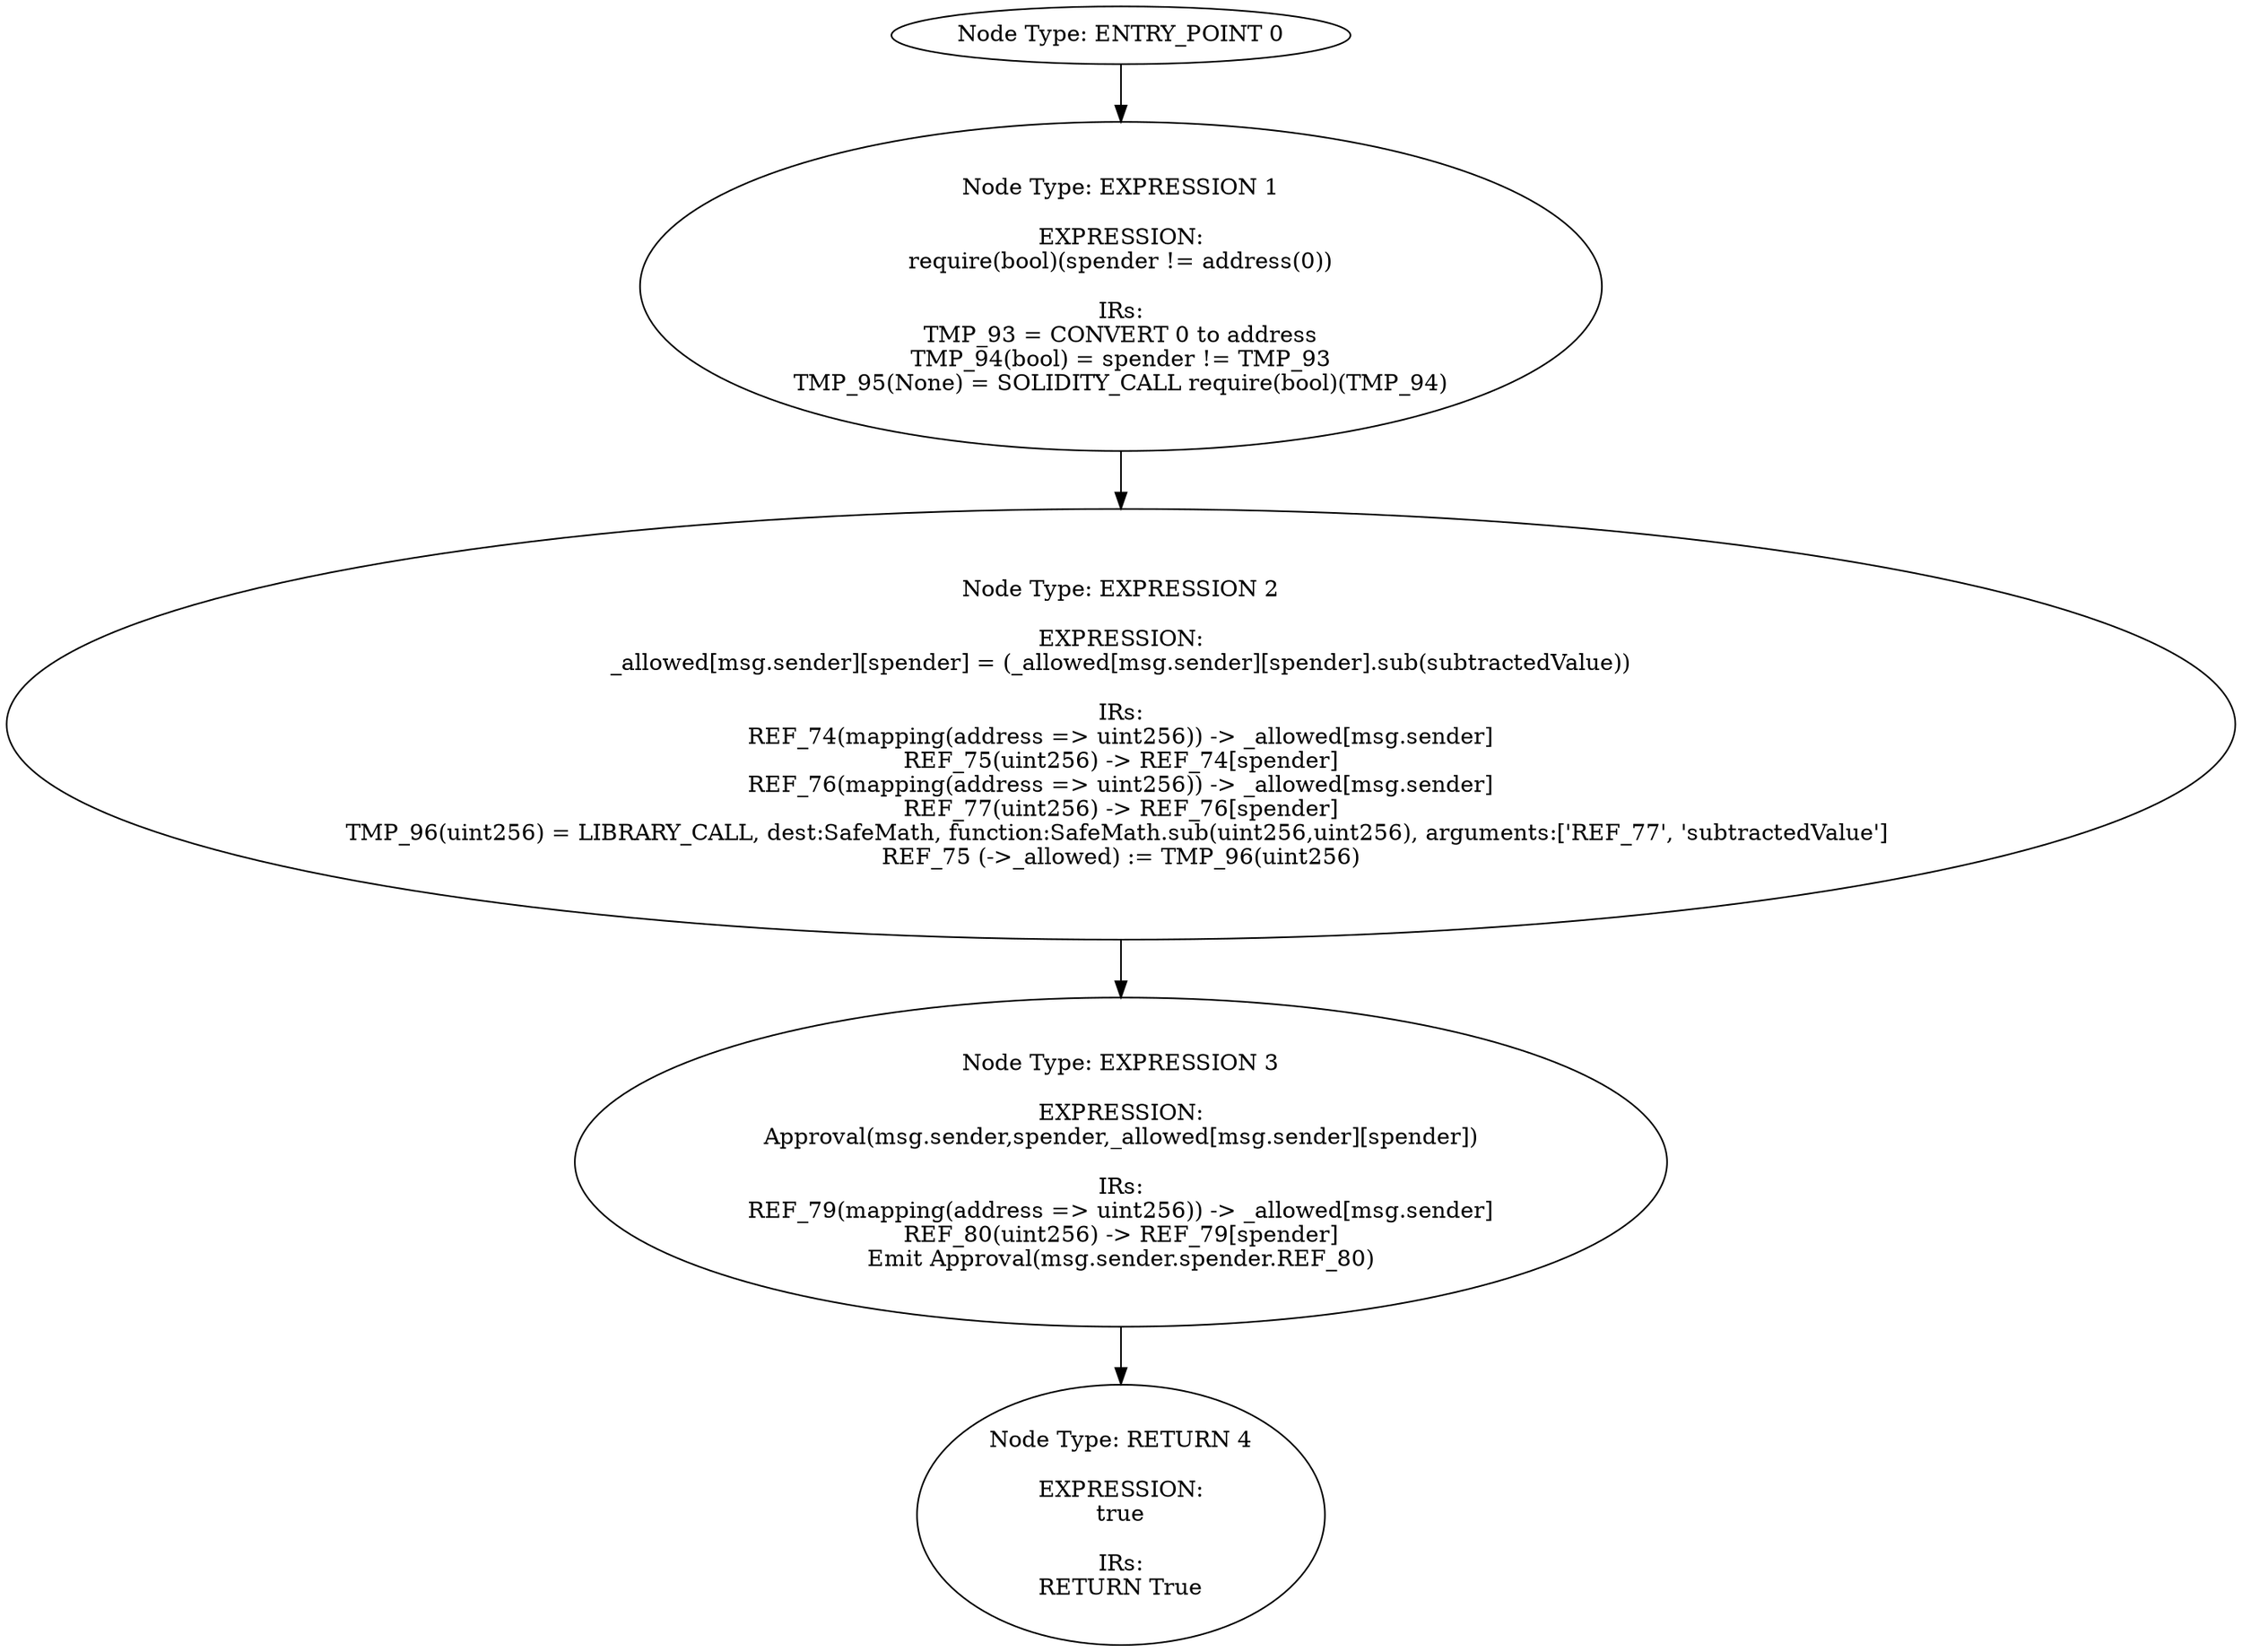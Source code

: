 digraph{
0[label="Node Type: ENTRY_POINT 0
"];
0->1;
1[label="Node Type: EXPRESSION 1

EXPRESSION:
require(bool)(spender != address(0))

IRs:
TMP_93 = CONVERT 0 to address
TMP_94(bool) = spender != TMP_93
TMP_95(None) = SOLIDITY_CALL require(bool)(TMP_94)"];
1->2;
2[label="Node Type: EXPRESSION 2

EXPRESSION:
_allowed[msg.sender][spender] = (_allowed[msg.sender][spender].sub(subtractedValue))

IRs:
REF_74(mapping(address => uint256)) -> _allowed[msg.sender]
REF_75(uint256) -> REF_74[spender]
REF_76(mapping(address => uint256)) -> _allowed[msg.sender]
REF_77(uint256) -> REF_76[spender]
TMP_96(uint256) = LIBRARY_CALL, dest:SafeMath, function:SafeMath.sub(uint256,uint256), arguments:['REF_77', 'subtractedValue'] 
REF_75 (->_allowed) := TMP_96(uint256)"];
2->3;
3[label="Node Type: EXPRESSION 3

EXPRESSION:
Approval(msg.sender,spender,_allowed[msg.sender][spender])

IRs:
REF_79(mapping(address => uint256)) -> _allowed[msg.sender]
REF_80(uint256) -> REF_79[spender]
Emit Approval(msg.sender.spender.REF_80)"];
3->4;
4[label="Node Type: RETURN 4

EXPRESSION:
true

IRs:
RETURN True"];
}
